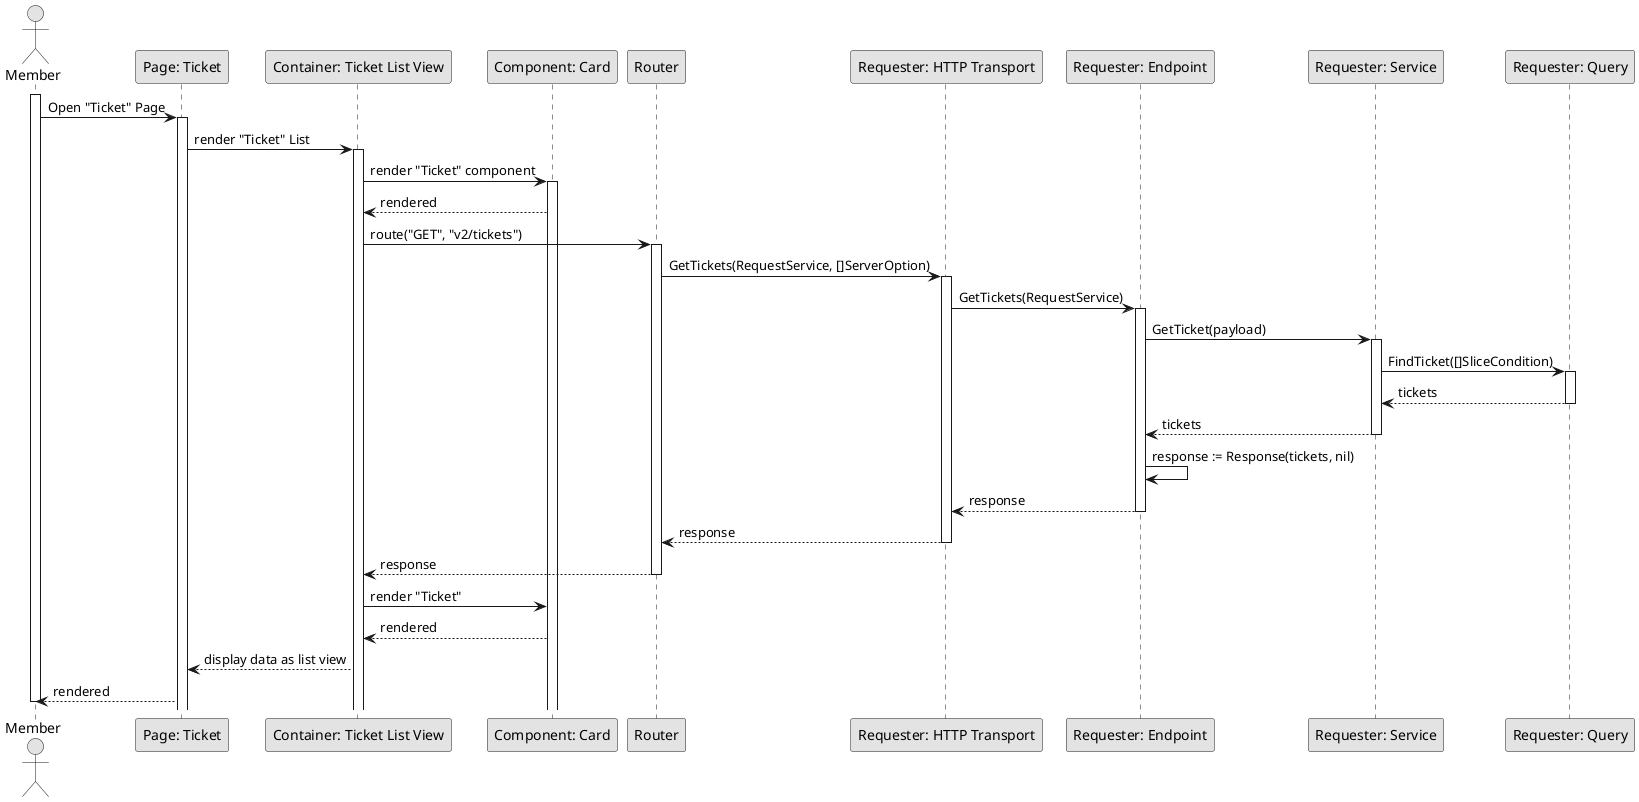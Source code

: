 @startuml GetRequested

skinparam Monochrome true
skinparam Shadowing false

actor Member
participant "Page: Ticket" as TicketPage
participant "Container: Ticket List View" as TicketListViewContainer
participant "Component: Card" as Ticket
participant "Router" as Router
participant "Requester: HTTP Transport" as RequestHTTPTransport
participant "Requester: Endpoint" as RequestEndpoint
participant "Requester: Service" as RequestService
participant "Requester: Query" as RequestQuery

activate Member

Member->TicketPage: Open "Ticket" Page
activate TicketPage
TicketPage->TicketListViewContainer: render "Ticket" List
activate TicketListViewContainer
TicketListViewContainer->Ticket: render "Ticket" component
activate Ticket
Ticket-->TicketListViewContainer: rendered
TicketListViewContainer->Router: route("GET", "v2/tickets")
activate Router
Router->RequestHTTPTransport: GetTickets(RequestService, []ServerOption)
activate RequestHTTPTransport
RequestHTTPTransport->RequestEndpoint: GetTickets(RequestService)
activate RequestEndpoint
RequestEndpoint->RequestService: GetTicket(payload)
activate RequestService
RequestService->RequestQuery: FindTicket([]SliceCondition)
activate RequestQuery
RequestQuery-->RequestService: tickets
deactivate RequestQuery
RequestService-->RequestEndpoint: tickets
deactivate RequestService
RequestEndpoint->RequestEndpoint: response := Response(tickets, nil)
RequestEndpoint-->RequestHTTPTransport: response
deactivate RequestEndpoint
RequestHTTPTransport-->Router: response
deactivate RequestHTTPTransport
Router-->TicketListViewContainer: response
deactivate Router
TicketListViewContainer->Ticket: render "Ticket"
Ticket-->TicketListViewContainer: rendered
TicketListViewContainer-->TicketPage: display data as list view
TicketPage-->Member: rendered

deactivate Member

@enduml